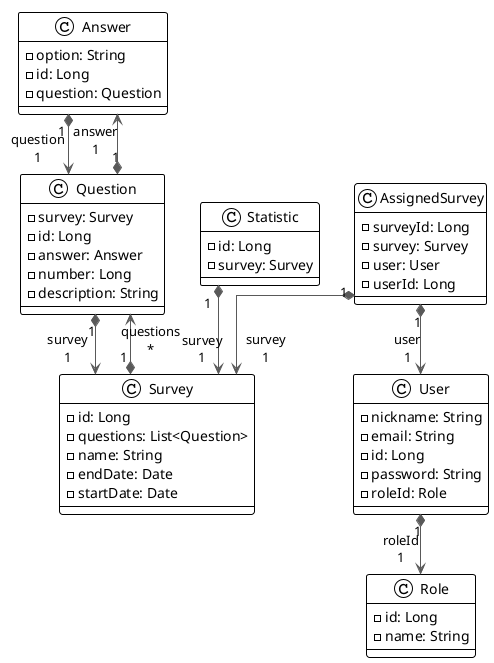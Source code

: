 @startuml

!theme plain
top to bottom direction
skinparam linetype ortho

class Answer {
  - option: String
  - id: Long
  - question: Question
}
class AssignedSurvey {
  - surveyId: Long
  - survey: Survey
  - user: User
  - userId: Long
}
class Question {
  - survey: Survey
  - id: Long
  - answer: Answer
  - number: Long
  - description: String
}
class Role {
  - id: Long
  - name: String
}
class Statistic {
  - id: Long
  - survey: Survey
}
class Survey {
  - id: Long
  - questions: List<Question>
  - name: String
  - endDate: Date
  - startDate: Date
}
class User {
  - nickname: String
  - email: String
  - id: Long
  - password: String
  - roleId: Role
}

Answer         "1" *-[#595959,plain]-> "question\n1" Question       
AssignedSurvey "1" *-[#595959,plain]-> "survey\n1" Survey         
AssignedSurvey "1" *-[#595959,plain]-> "user\n1" User           
Question       "1" *-[#595959,plain]-> "answer\n1" Answer         
Question       "1" *-[#595959,plain]-> "survey\n1" Survey         
Statistic      "1" *-[#595959,plain]-> "survey\n1" Survey         
Survey         "1" *-[#595959,plain]-> "questions\n*" Question       
User           "1" *-[#595959,plain]-> "roleId\n1" Role           
@enduml

